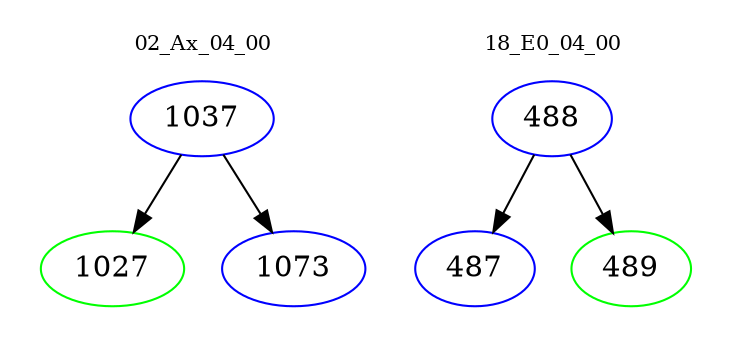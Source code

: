 digraph{
subgraph cluster_0 {
color = white
label = "02_Ax_04_00";
fontsize=10;
T0_1037 [label="1037", color="blue"]
T0_1037 -> T0_1027 [color="black"]
T0_1027 [label="1027", color="green"]
T0_1037 -> T0_1073 [color="black"]
T0_1073 [label="1073", color="blue"]
}
subgraph cluster_1 {
color = white
label = "18_E0_04_00";
fontsize=10;
T1_488 [label="488", color="blue"]
T1_488 -> T1_487 [color="black"]
T1_487 [label="487", color="blue"]
T1_488 -> T1_489 [color="black"]
T1_489 [label="489", color="green"]
}
}
